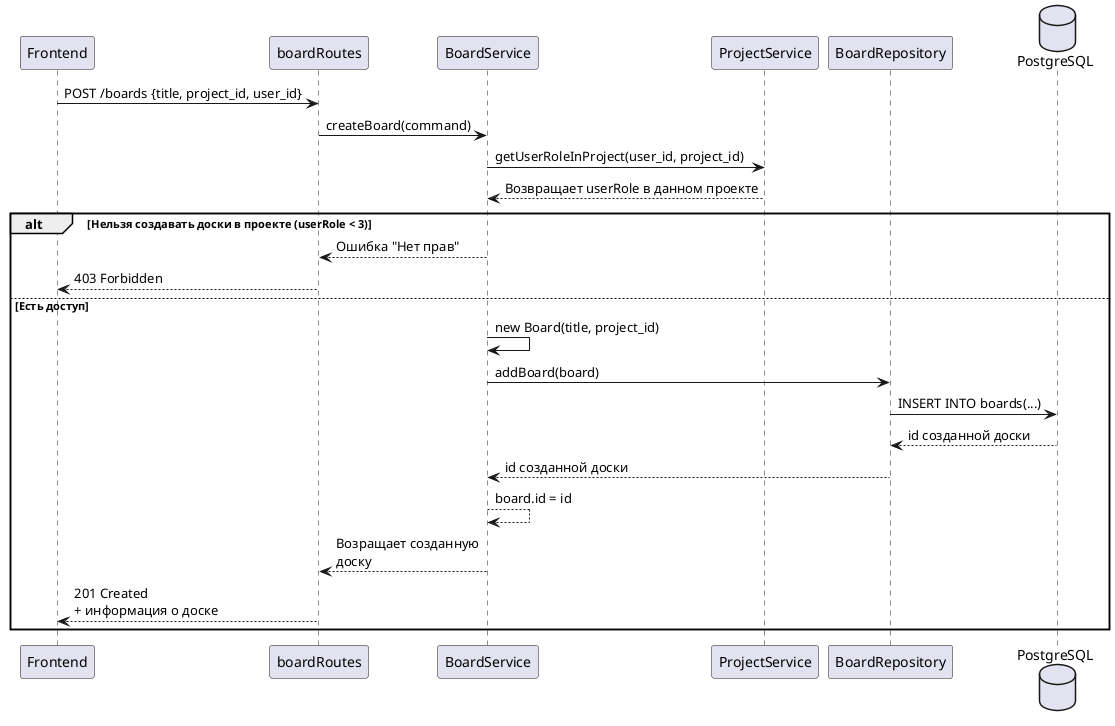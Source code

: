@startuml BoardCreationSequence

participant Frontend as Browser
participant "boardRoutes" as Routes
participant "BoardService" as Service
participant "ProjectService" as Project
participant "BoardRepository" as Repository
database "PostgreSQL" as DB

Browser -> Routes: POST /boards {title, project_id, user_id}
Routes -> Service: createBoard(command)

Service -> Project: getUserRoleInProject(user_id, project_id)
Project --> Service: Возвращает userRole в данном проекте

alt Нельзя создавать доски в проекте (userRole < 3)
    Service --> Routes: Ошибка "Нет прав"
    Routes --> Browser: 403 Forbidden
else Есть доступ
    Service -> Service: new Board(title, project_id)
    Service -> Repository: addBoard(board)
    Repository -> DB: INSERT INTO boards(...)
    DB --> Repository: id созданной доски
    Repository --> Service: id созданной доски
    Service --> Service: board.id = id
    Service --> Routes: Возращает созданную\nдоску
    Routes --> Browser: 201 Created\n+ информация о доске
end

@enduml